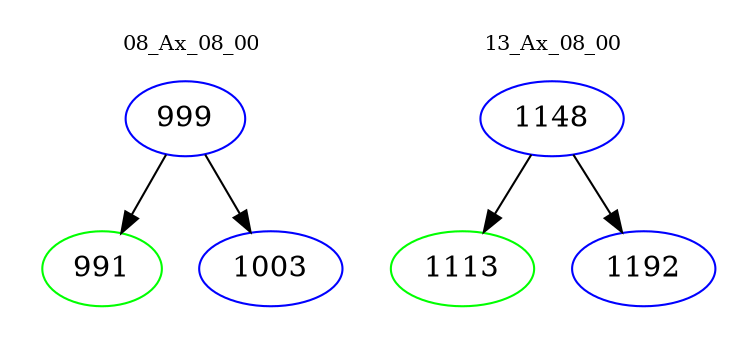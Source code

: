 digraph{
subgraph cluster_0 {
color = white
label = "08_Ax_08_00";
fontsize=10;
T0_999 [label="999", color="blue"]
T0_999 -> T0_991 [color="black"]
T0_991 [label="991", color="green"]
T0_999 -> T0_1003 [color="black"]
T0_1003 [label="1003", color="blue"]
}
subgraph cluster_1 {
color = white
label = "13_Ax_08_00";
fontsize=10;
T1_1148 [label="1148", color="blue"]
T1_1148 -> T1_1113 [color="black"]
T1_1113 [label="1113", color="green"]
T1_1148 -> T1_1192 [color="black"]
T1_1192 [label="1192", color="blue"]
}
}
